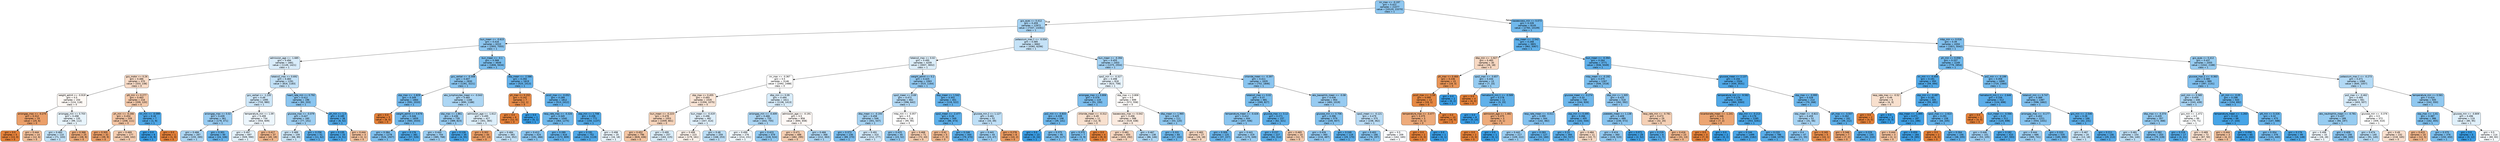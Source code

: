 digraph Tree {
node [shape=box, style="filled, rounded", color="black", fontname="helvetica"] ;
edge [fontname="helvetica"] ;
0 [label="inr_max <= -0.197\ngini = 0.422\nsamples = 21077\nvalue = [10120, 23370]\nclass = 1", fillcolor="#8fc7f0"] ;
1 [label="gcs_eyes <= 0.412\ngini = 0.459\nsamples = 12972\nvalue = [7337, 13261]\nclass = 1", fillcolor="#a7d3f3"] ;
0 -> 1 [labeldistance=2.5, labelangle=45, headlabel="True"] ;
2 [label="bun_mean <= -0.615\ngini = 0.416\nsamples = 6310\nvalue = [2955, 7055]\nclass = 1", fillcolor="#8cc6f0"] ;
1 -> 2 ;
3 [label="admission_age <= -1.685\ngini = 0.494\nsamples = 1661\nvalue = [1149, 1421]\nclass = 1", fillcolor="#d9ecfa"] ;
2 -> 3 ;
4 [label="gcs_motor <= 0.26\ngini = 0.486\nsamples = 370\nvalue = [333, 238]\nclass = 0", fillcolor="#f8dbc7"] ;
3 -> 4 ;
5 [label="weight_admit <= -0.919\ngini = 0.5\nsamples = 154\nvalue = [124, 118]\nclass = 0", fillcolor="#fef9f5"] ;
4 -> 5 ;
6 [label="aniongap_max <= -0.275\ngini = 0.312\nsamples = 19\nvalue = [25, 6]\nclass = 0", fillcolor="#eb9f69"] ;
5 -> 6 ;
7 [label="gini = 0.0\nsamples = 5\nvalue = [13, 0]\nclass = 0", fillcolor="#e58139"] ;
6 -> 7 ;
8 [label="gini = 0.444\nsamples = 14\nvalue = [12, 6]\nclass = 0", fillcolor="#f2c09c"] ;
6 -> 8 ;
9 [label="aniongap_min <= 0.703\ngini = 0.498\nsamples = 135\nvalue = [99, 112]\nclass = 1", fillcolor="#e8f4fc"] ;
5 -> 9 ;
10 [label="gini = 0.483\nsamples = 110\nvalue = [71, 103]\nclass = 1", fillcolor="#c1e1f7"] ;
9 -> 10 ;
11 [label="gini = 0.368\nsamples = 25\nvalue = [28, 9]\nclass = 0", fillcolor="#edaa79"] ;
9 -> 11 ;
12 [label="ptt_min <= 0.277\ngini = 0.463\nsamples = 216\nvalue = [209, 120]\nclass = 0", fillcolor="#f4c9ab"] ;
4 -> 12 ;
13 [label="ph_min <= -0.266\ngini = 0.454\nsamples = 209\nvalue = [208, 111]\nclass = 0", fillcolor="#f3c4a3"] ;
12 -> 13 ;
14 [label="gini = 0.305\nsamples = 32\nvalue = [39, 9]\nclass = 0", fillcolor="#eb9e67"] ;
13 -> 14 ;
15 [label="gini = 0.469\nsamples = 177\nvalue = [169, 102]\nclass = 0", fillcolor="#f5cdb1"] ;
13 -> 15 ;
16 [label="inr_min <= -0.099\ngini = 0.18\nsamples = 7\nvalue = [1, 9]\nclass = 1", fillcolor="#4fa8e8"] ;
12 -> 16 ;
17 [label="gini = 0.0\nsamples = 6\nvalue = [0, 9]\nclass = 1", fillcolor="#399de5"] ;
16 -> 17 ;
18 [label="gini = 0.0\nsamples = 1\nvalue = [1, 0]\nclass = 0", fillcolor="#e58139"] ;
16 -> 18 ;
19 [label="totalco2_max <= 0.692\ngini = 0.483\nsamples = 1291\nvalue = [816, 1183]\nclass = 1", fillcolor="#c2e1f7"] ;
3 -> 19 ;
20 [label="gcs_verbal <= -1.235\ngini = 0.49\nsamples = 1095\nvalue = [733, 980]\nclass = 1", fillcolor="#cde6f8"] ;
19 -> 20 ;
21 [label="aniongap_max <= 0.02\ngini = 0.439\nsamples = 361\nvalue = [179, 371]\nclass = 1", fillcolor="#99ccf2"] ;
20 -> 21 ;
22 [label="gini = 0.466\nsamples = 267\nvalue = [155, 265]\nclass = 1", fillcolor="#add6f4"] ;
21 -> 22 ;
23 [label="gini = 0.301\nsamples = 94\nvalue = [24, 106]\nclass = 1", fillcolor="#66b3eb"] ;
21 -> 23 ;
24 [label="temperature_min <= 1.09\ngini = 0.499\nsamples = 734\nvalue = [554, 609]\nclass = 1", fillcolor="#edf6fd"] ;
20 -> 24 ;
25 [label="gini = 0.497\nsamples = 697\nvalue = [509, 590]\nclass = 1", fillcolor="#e4f2fb"] ;
24 -> 25 ;
26 [label="gini = 0.417\nsamples = 37\nvalue = [45, 19]\nclass = 0", fillcolor="#f0b68d"] ;
24 -> 26 ;
27 [label="heart_rate_min <= 0.792\ngini = 0.412\nsamples = 196\nvalue = [83, 203]\nclass = 1", fillcolor="#8ac5f0"] ;
19 -> 27 ;
28 [label="glucose_max <= -0.079\ngini = 0.447\nsamples = 160\nvalue = [77, 151]\nclass = 1", fillcolor="#9ecff2"] ;
27 -> 28 ;
29 [label="gini = 0.489\nsamples = 109\nvalue = [66, 89]\nclass = 1", fillcolor="#cce6f8"] ;
28 -> 29 ;
30 [label="gini = 0.256\nsamples = 51\nvalue = [11, 62]\nclass = 1", fillcolor="#5caeea"] ;
28 -> 30 ;
31 [label="ph_min <= 1.3\ngini = 0.185\nsamples = 36\nvalue = [6, 52]\nclass = 1", fillcolor="#50a8e8"] ;
27 -> 31 ;
32 [label="gini = 0.135\nsamples = 33\nvalue = [4, 51]\nclass = 1", fillcolor="#49a5e7"] ;
31 -> 32 ;
33 [label="gini = 0.444\nsamples = 3\nvalue = [2, 1]\nclass = 0", fillcolor="#f2c09c"] ;
31 -> 33 ;
34 [label="bun_mean <= -0.1\ngini = 0.368\nsamples = 4649\nvalue = [1806, 5634]\nclass = 1", fillcolor="#78bced"] ;
2 -> 34 ;
35 [label="gcs_verbal <= -0.308\ngini = 0.407\nsamples = 2830\nvalue = [1281, 3221]\nclass = 1", fillcolor="#88c4ef"] ;
34 -> 35 ;
36 [label="sbp_max <= -1.829\ngini = 0.349\nsamples = 1664\nvalue = [591, 2033]\nclass = 1", fillcolor="#73b9ed"] ;
35 -> 36 ;
37 [label="gini = 0.0\nsamples = 5\nvalue = [8, 0]\nclass = 0", fillcolor="#e58139"] ;
36 -> 37 ;
38 [label="weight_admit <= 0.676\ngini = 0.346\nsamples = 1659\nvalue = [583, 2033]\nclass = 1", fillcolor="#72b9ec"] ;
36 -> 38 ;
39 [label="gini = 0.384\nsamples = 1278\nvalue = [526, 1507]\nclass = 1", fillcolor="#7ebfee"] ;
38 -> 39 ;
40 [label="gini = 0.176\nsamples = 381\nvalue = [57, 526]\nclass = 1", fillcolor="#4ea8e8"] ;
38 -> 40 ;
41 [label="abs_lymphocytes_mean <= -0.043\ngini = 0.465\nsamples = 1166\nvalue = [690, 1188]\nclass = 1", fillcolor="#acd6f4"] ;
35 -> 41 ;
42 [label="sbp_max <= 1.861\ngini = 0.436\nsamples = 739\nvalue = [389, 823]\nclass = 1", fillcolor="#97cbf1"] ;
41 -> 42 ;
43 [label="gini = 0.445\nsamples = 704\nvalue = [385, 768]\nclass = 1", fillcolor="#9ccef2"] ;
42 -> 43 ;
44 [label="gini = 0.126\nsamples = 35\nvalue = [4, 55]\nclass = 1", fillcolor="#47a4e7"] ;
42 -> 44 ;
45 [label="admission_age <= -1.612\ngini = 0.495\nsamples = 427\nvalue = [301, 365]\nclass = 1", fillcolor="#dceefa"] ;
41 -> 45 ;
46 [label="gini = 0.302\nsamples = 44\nvalue = [57, 13]\nclass = 0", fillcolor="#eb9e66"] ;
45 -> 46 ;
47 [label="gini = 0.484\nsamples = 383\nvalue = [244, 352]\nclass = 1", fillcolor="#c2e1f7"] ;
45 -> 47 ;
48 [label="sbp_mean <= -2.586\ngini = 0.294\nsamples = 1819\nvalue = [525, 2413]\nclass = 1", fillcolor="#64b2eb"] ;
34 -> 48 ;
49 [label="ph_max <= 0.152\ngini = 0.142\nsamples = 7\nvalue = [12, 1]\nclass = 0", fillcolor="#e78c49"] ;
48 -> 49 ;
50 [label="gini = 0.0\nsamples = 6\nvalue = [12, 0]\nclass = 0", fillcolor="#e58139"] ;
49 -> 50 ;
51 [label="gini = 0.0\nsamples = 1\nvalue = [0, 1]\nclass = 1", fillcolor="#399de5"] ;
49 -> 51 ;
52 [label="pco2_max <= -0.052\ngini = 0.289\nsamples = 1812\nvalue = [513, 2412]\nclass = 1", fillcolor="#63b2eb"] ;
48 -> 52 ;
53 [label="resp_rate_max <= -0.326\ngini = 0.345\nsamples = 1040\nvalue = [363, 1275]\nclass = 1", fillcolor="#71b9ec"] ;
52 -> 53 ;
54 [label="gini = 0.412\nsamples = 424\nvalue = [191, 466]\nclass = 1", fillcolor="#8ac5f0"] ;
53 -> 54 ;
55 [label="gini = 0.289\nsamples = 616\nvalue = [172, 809]\nclass = 1", fillcolor="#63b2eb"] ;
53 -> 55 ;
56 [label="sbp_min <= 1.708\ngini = 0.206\nsamples = 772\nvalue = [150, 1137]\nclass = 1", fillcolor="#53aae8"] ;
52 -> 56 ;
57 [label="gini = 0.191\nsamples = 752\nvalue = [134, 1119]\nclass = 1", fillcolor="#51a9e8"] ;
56 -> 57 ;
58 [label="gini = 0.498\nsamples = 20\nvalue = [16, 18]\nclass = 1", fillcolor="#e9f4fc"] ;
56 -> 58 ;
59 [label="potassium_max.1 <= -0.034\ngini = 0.485\nsamples = 6662\nvalue = [4382, 6206]\nclass = 1", fillcolor="#c5e2f7"] ;
1 -> 59 ;
60 [label="totalco2_max <= 0.02\ngini = 0.495\nsamples = 4209\nvalue = [3007, 3652]\nclass = 1", fillcolor="#dceefa"] ;
59 -> 60 ;
61 [label="inr_max <= -0.367\ngini = 0.5\nsamples = 3146\nvalue = [2492, 2488]\nclass = 0", fillcolor="#ffffff"] ;
60 -> 61 ;
62 [label="sbp_max <= 0.455\ngini = 0.493\nsamples = 1535\nvalue = [1356, 1075]\nclass = 0", fillcolor="#fae5d6"] ;
61 -> 62 ;
63 [label="bun_mean <= -0.223\ngini = 0.478\nsamples = 1053\nvalue = [1009, 661]\nclass = 0", fillcolor="#f6d4bb"] ;
62 -> 63 ;
64 [label="gini = 0.452\nsamples = 796\nvalue = [826, 436]\nclass = 0", fillcolor="#f3c4a2"] ;
63 -> 64 ;
65 [label="gini = 0.495\nsamples = 257\nvalue = [183, 225]\nclass = 1", fillcolor="#daedfa"] ;
63 -> 65 ;
66 [label="bun_mean <= -0.419\ngini = 0.496\nsamples = 482\nvalue = [347, 414]\nclass = 1", fillcolor="#dfeffb"] ;
62 -> 66 ;
67 [label="gini = 0.499\nsamples = 223\nvalue = [179, 161]\nclass = 0", fillcolor="#fcf2eb"] ;
66 -> 67 ;
68 [label="gini = 0.48\nsamples = 259\nvalue = [168, 253]\nclass = 1", fillcolor="#bcdef6"] ;
66 -> 68 ;
69 [label="dbp_min <= 0.09\ngini = 0.494\nsamples = 1611\nvalue = [1136, 1413]\nclass = 1", fillcolor="#d8ecfa"] ;
61 -> 69 ;
70 [label="aniongap_min <= -0.409\ngini = 0.466\nsamples = 755\nvalue = [442, 755]\nclass = 1", fillcolor="#add6f4"] ;
69 -> 70 ;
71 [label="gini = 0.499\nsamples = 276\nvalue = [214, 231]\nclass = 1", fillcolor="#f0f8fd"] ;
70 -> 71 ;
72 [label="gini = 0.423\nsamples = 479\nvalue = [228, 524]\nclass = 1", fillcolor="#8fc8f0"] ;
70 -> 72 ;
73 [label="admission_age <= -0.191\ngini = 0.5\nsamples = 856\nvalue = [694, 658]\nclass = 0", fillcolor="#fef8f5"] ;
69 -> 73 ;
74 [label="gini = 0.471\nsamples = 488\nvalue = [482, 295]\nclass = 0", fillcolor="#f5ceb2"] ;
73 -> 74 ;
75 [label="gini = 0.466\nsamples = 368\nvalue = [212, 363]\nclass = 1", fillcolor="#add6f4"] ;
73 -> 75 ;
76 [label="weight_admit <= 0.2\ngini = 0.425\nsamples = 1063\nvalue = [515, 1164]\nclass = 1", fillcolor="#91c8f1"] ;
60 -> 76 ;
77 [label="spo2_mean <= 0.69\ngini = 0.472\nsamples = 662\nvalue = [396, 642]\nclass = 1", fillcolor="#b3d9f5"] ;
76 -> 77 ;
78 [label="dbp_mean <= -0.193\ngini = 0.458\nsamples = 546\nvalue = [301, 547]\nclass = 1", fillcolor="#a6d3f3"] ;
77 -> 78 ;
79 [label="gini = 0.373\nsamples = 236\nvalue = [89, 270]\nclass = 1", fillcolor="#7abdee"] ;
78 -> 79 ;
80 [label="gini = 0.491\nsamples = 310\nvalue = [212, 277]\nclass = 1", fillcolor="#d1e8f9"] ;
78 -> 80 ;
81 [label="mbp_min <= -0.057\ngini = 0.5\nsamples = 116\nvalue = [95, 95]\nclass = 0", fillcolor="#ffffff"] ;
77 -> 81 ;
82 [label="gini = 0.425\nsamples = 45\nvalue = [23, 52]\nclass = 1", fillcolor="#91c8f0"] ;
81 -> 82 ;
83 [label="gini = 0.468\nsamples = 71\nvalue = [72, 43]\nclass = 0", fillcolor="#f5ccaf"] ;
81 -> 83 ;
84 [label="dbp_mean <= 1.542\ngini = 0.302\nsamples = 401\nvalue = [119, 522]\nclass = 1", fillcolor="#66b3eb"] ;
76 -> 84 ;
85 [label="spo2_mean <= -2.477\ngini = 0.26\nsamples = 349\nvalue = [86, 473]\nclass = 1", fillcolor="#5dafea"] ;
84 -> 85 ;
86 [label="gini = 0.42\nsamples = 5\nvalue = [7, 3]\nclass = 0", fillcolor="#f0b78e"] ;
85 -> 86 ;
87 [label="gini = 0.246\nsamples = 344\nvalue = [79, 470]\nclass = 1", fillcolor="#5aade9"] ;
85 -> 87 ;
88 [label="glucose_min.2 <= 1.127\ngini = 0.481\nsamples = 52\nvalue = [33, 49]\nclass = 1", fillcolor="#bedff7"] ;
84 -> 88 ;
89 [label="gini = 0.441\nsamples = 44\nvalue = [23, 47]\nclass = 1", fillcolor="#9acdf2"] ;
88 -> 89 ;
90 [label="gini = 0.278\nsamples = 8\nvalue = [10, 2]\nclass = 0", fillcolor="#ea9a61"] ;
88 -> 90 ;
91 [label="bun_mean <= -0.394\ngini = 0.455\nsamples = 2453\nvalue = [1375, 2554]\nclass = 1", fillcolor="#a4d2f3"] ;
59 -> 91 ;
92 [label="spo2_min <= -0.327\ngini = 0.498\nsamples = 818\nvalue = [623, 708]\nclass = 1", fillcolor="#e7f3fc"] ;
91 -> 92 ;
93 [label="aniongap_max <= 0.806\ngini = 0.379\nsamples = 119\nvalue = [51, 150]\nclass = 1", fillcolor="#7cbeee"] ;
92 -> 93 ;
94 [label="po2_min <= -0.833\ngini = 0.339\nsamples = 108\nvalue = [39, 141]\nclass = 1", fillcolor="#70b8ec"] ;
93 -> 94 ;
95 [label="gini = 0.0\nsamples = 13\nvalue = [0, 24]\nclass = 1", fillcolor="#399de5"] ;
94 -> 95 ;
96 [label="gini = 0.375\nsamples = 95\nvalue = [39, 117]\nclass = 1", fillcolor="#7bbeee"] ;
94 -> 96 ;
97 [label="chloride_mean <= -0.312\ngini = 0.49\nsamples = 11\nvalue = [12, 9]\nclass = 0", fillcolor="#f8e0ce"] ;
93 -> 97 ;
98 [label="gini = 0.375\nsamples = 7\nvalue = [3, 9]\nclass = 1", fillcolor="#7bbeee"] ;
97 -> 98 ;
99 [label="gini = 0.0\nsamples = 4\nvalue = [9, 0]\nclass = 0", fillcolor="#e58139"] ;
97 -> 99 ;
100 [label="sbp_max <= 0.806\ngini = 0.5\nsamples = 699\nvalue = [572, 558]\nclass = 0", fillcolor="#fefcfa"] ;
92 -> 100 ;
101 [label="baseexcess_max <= 0.042\ngini = 0.496\nsamples = 588\nvalue = [519, 438]\nclass = 0", fillcolor="#fbebe0"] ;
100 -> 101 ;
102 [label="gini = 0.481\nsamples = 450\nvalue = [433, 292]\nclass = 0", fillcolor="#f7d6bf"] ;
101 -> 102 ;
103 [label="gini = 0.467\nsamples = 138\nvalue = [86, 146]\nclass = 1", fillcolor="#aed7f4"] ;
101 -> 103 ;
104 [label="dbp_mean <= 1.965\ngini = 0.425\nsamples = 111\nvalue = [53, 120]\nclass = 1", fillcolor="#90c8f0"] ;
100 -> 104 ;
105 [label="gini = 0.331\nsamples = 84\nvalue = [27, 102]\nclass = 1", fillcolor="#6db7ec"] ;
104 -> 105 ;
106 [label="gini = 0.483\nsamples = 27\nvalue = [26, 18]\nclass = 0", fillcolor="#f7d8c2"] ;
104 -> 106 ;
107 [label="chloride_mean <= -0.397\ngini = 0.411\nsamples = 1635\nvalue = [752, 1846]\nclass = 1", fillcolor="#8ac5f0"] ;
91 -> 107 ;
108 [label="totalco2_max <= 0.02\ngini = 0.37\nsamples = 681\nvalue = [269, 827]\nclass = 1", fillcolor="#79bded"] ;
107 -> 108 ;
109 [label="temperature_mean <= -0.426\ngini = 0.412\nsamples = 444\nvalue = [207, 506]\nclass = 1", fillcolor="#8ac5f0"] ;
108 -> 109 ;
110 [label="gini = 0.309\nsamples = 125\nvalue = [37, 157]\nclass = 1", fillcolor="#68b4eb"] ;
109 -> 110 ;
111 [label="gini = 0.441\nsamples = 319\nvalue = [170, 349]\nclass = 1", fillcolor="#99cdf2"] ;
109 -> 111 ;
112 [label="glucose_max <= 3.12\ngini = 0.271\nsamples = 237\nvalue = [62, 321]\nclass = 1", fillcolor="#5fb0ea"] ;
108 -> 112 ;
113 [label="gini = 0.237\nsamples = 227\nvalue = [50, 314]\nclass = 1", fillcolor="#59ade9"] ;
112 -> 113 ;
114 [label="gini = 0.465\nsamples = 10\nvalue = [12, 7]\nclass = 0", fillcolor="#f4caac"] ;
112 -> 114 ;
115 [label="abs_basophils_mean <= -0.08\ngini = 0.436\nsamples = 954\nvalue = [483, 1019]\nclass = 1", fillcolor="#97cbf1"] ;
107 -> 115 ;
116 [label="glucose_min <= 0.706\ngini = 0.396\nsamples = 579\nvalue = [245, 657]\nclass = 1", fillcolor="#83c2ef"] ;
115 -> 116 ;
117 [label="gini = 0.426\nsamples = 460\nvalue = [216, 487]\nclass = 1", fillcolor="#91c8f1"] ;
116 -> 117 ;
118 [label="gini = 0.249\nsamples = 119\nvalue = [29, 170]\nclass = 1", fillcolor="#5baee9"] ;
116 -> 118 ;
119 [label="spo2_mean <= -0.121\ngini = 0.479\nsamples = 375\nvalue = [238, 362]\nclass = 1", fillcolor="#bbddf6"] ;
115 -> 119 ;
120 [label="gini = 0.402\nsamples = 166\nvalue = [76, 197]\nclass = 1", fillcolor="#85c3ef"] ;
119 -> 120 ;
121 [label="gini = 0.5\nsamples = 209\nvalue = [162, 165]\nclass = 1", fillcolor="#fbfdff"] ;
119 -> 121 ;
122 [label="baseexcess_min <= 0.073\ngini = 0.339\nsamples = 8105\nvalue = [2783, 10109]\nclass = 1", fillcolor="#70b8ec"] ;
0 -> 122 [labeldistance=2.5, labelangle=-45, headlabel="False"] ;
123 [label="sbp_mean <= -2.542\ngini = 0.268\nsamples = 3801\nvalue = [962, 5067]\nclass = 1", fillcolor="#5fb0ea"] ;
122 -> 123 ;
124 [label="dbp_min <= -1.927\ngini = 0.483\nsamples = 30\nvalue = [26, 18]\nclass = 0", fillcolor="#f7d8c2"] ;
123 -> 124 ;
125 [label="ph_max <= 0.464\ngini = 0.236\nsamples = 15\nvalue = [19, 3]\nclass = 0", fillcolor="#e99558"] ;
124 -> 125 ;
126 [label="pco2_max <= -1.59\ngini = 0.095\nsamples = 13\nvalue = [19, 1]\nclass = 0", fillcolor="#e68843"] ;
125 -> 126 ;
127 [label="temperature_max <= -3.477\ngini = 0.375\nsamples = 3\nvalue = [3, 1]\nclass = 0", fillcolor="#eeab7b"] ;
126 -> 127 ;
128 [label="gini = 0.0\nsamples = 2\nvalue = [3, 0]\nclass = 0", fillcolor="#e58139"] ;
127 -> 128 ;
129 [label="gini = 0.0\nsamples = 1\nvalue = [0, 1]\nclass = 1", fillcolor="#399de5"] ;
127 -> 129 ;
130 [label="gini = 0.0\nsamples = 10\nvalue = [16, 0]\nclass = 0", fillcolor="#e58139"] ;
126 -> 130 ;
131 [label="gini = 0.0\nsamples = 2\nvalue = [0, 2]\nclass = 1", fillcolor="#399de5"] ;
125 -> 131 ;
132 [label="spo2_max <= -3.657\ngini = 0.434\nsamples = 15\nvalue = [7, 15]\nclass = 1", fillcolor="#95cbf1"] ;
124 -> 132 ;
133 [label="gini = 0.0\nsamples = 4\nvalue = [4, 0]\nclass = 0", fillcolor="#e58139"] ;
132 -> 133 ;
134 [label="hematocrit_min.1 <= -0.589\ngini = 0.278\nsamples = 11\nvalue = [3, 15]\nclass = 1", fillcolor="#61b1ea"] ;
132 -> 134 ;
135 [label="gini = 0.0\nsamples = 8\nvalue = [0, 14]\nclass = 1", fillcolor="#399de5"] ;
134 -> 135 ;
136 [label="admission_age <= 1.482\ngini = 0.375\nsamples = 3\nvalue = [3, 1]\nclass = 0", fillcolor="#eeab7b"] ;
134 -> 136 ;
137 [label="gini = 0.0\nsamples = 2\nvalue = [3, 0]\nclass = 0", fillcolor="#e58139"] ;
136 -> 137 ;
138 [label="gini = 0.0\nsamples = 1\nvalue = [0, 1]\nclass = 1", fillcolor="#399de5"] ;
136 -> 138 ;
139 [label="bun_mean <= -0.394\ngini = 0.264\nsamples = 3771\nvalue = [936, 5049]\nclass = 1", fillcolor="#5eafea"] ;
123 -> 139 ;
140 [label="mbp_mean <= -0.192\ngini = 0.375\nsamples = 1267\nvalue = [506, 1518]\nclass = 1", fillcolor="#7bbeee"] ;
139 -> 140 ;
141 [label="glucose_mean <= -0.274\ngini = 0.33\nsamples = 749\nvalue = [244, 926]\nclass = 1", fillcolor="#6db7ec"] ;
140 -> 141 ;
142 [label="resp_rate_mean <= -0.011\ngini = 0.395\nsamples = 344\nvalue = [142, 382]\nclass = 1", fillcolor="#83c1ef"] ;
141 -> 142 ;
143 [label="gini = 0.442\nsamples = 217\nvalue = [109, 222]\nclass = 1", fillcolor="#9acdf2"] ;
142 -> 143 ;
144 [label="gini = 0.283\nsamples = 127\nvalue = [33, 160]\nclass = 1", fillcolor="#62b1ea"] ;
142 -> 144 ;
145 [label="sbp_min <= 0.495\ngini = 0.266\nsamples = 405\nvalue = [102, 544]\nclass = 1", fillcolor="#5eafea"] ;
141 -> 145 ;
146 [label="gini = 0.25\nsamples = 394\nvalue = [92, 537]\nclass = 1", fillcolor="#5baee9"] ;
145 -> 146 ;
147 [label="gini = 0.484\nsamples = 11\nvalue = [10, 7]\nclass = 0", fillcolor="#f7d9c4"] ;
145 -> 147 ;
148 [label="dbp_min <= 1.305\ngini = 0.425\nsamples = 518\nvalue = [262, 592]\nclass = 1", fillcolor="#91c8f1"] ;
140 -> 148 ;
149 [label="platelets_mean <= 1.138\ngini = 0.409\nsamples = 489\nvalue = [230, 572]\nclass = 1", fillcolor="#89c4ef"] ;
148 -> 149 ;
150 [label="gini = 0.424\nsamples = 460\nvalue = [228, 520]\nclass = 1", fillcolor="#90c8f0"] ;
149 -> 150 ;
151 [label="gini = 0.071\nsamples = 29\nvalue = [2, 52]\nclass = 1", fillcolor="#41a1e6"] ;
149 -> 151 ;
152 [label="resp_rate_min <= -0.781\ngini = 0.473\nsamples = 29\nvalue = [32, 20]\nclass = 0", fillcolor="#f5d0b5"] ;
148 -> 152 ;
153 [label="gini = 0.219\nsamples = 6\nvalue = [1, 7]\nclass = 1", fillcolor="#55abe9"] ;
152 -> 153 ;
154 [label="gini = 0.416\nsamples = 23\nvalue = [31, 13]\nclass = 0", fillcolor="#f0b68c"] ;
152 -> 154 ;
155 [label="glucose_mean <= 2.137\ngini = 0.194\nsamples = 2504\nvalue = [430, 3531]\nclass = 1", fillcolor="#51a9e8"] ;
139 -> 155 ;
156 [label="temperature_min <= -9.582\ngini = 0.179\nsamples = 2290\nvalue = [360, 3263]\nclass = 1", fillcolor="#4fa8e8"] ;
155 -> 156 ;
157 [label="bicarbonate_mean <= -1.241\ngini = 0.346\nsamples = 5\nvalue = [7, 2]\nclass = 0", fillcolor="#eca572"] ;
156 -> 157 ;
158 [label="gini = 0.0\nsamples = 3\nvalue = [7, 0]\nclass = 0", fillcolor="#e58139"] ;
157 -> 158 ;
159 [label="gini = 0.0\nsamples = 2\nvalue = [0, 2]\nclass = 1", fillcolor="#399de5"] ;
157 -> 159 ;
160 [label="sbp_min <= -0.213\ngini = 0.176\nsamples = 2285\nvalue = [353, 3261]\nclass = 1", fillcolor="#4ea8e8"] ;
156 -> 160 ;
161 [label="gini = 0.144\nsamples = 1499\nvalue = [185, 2182]\nclass = 1", fillcolor="#4aa5e7"] ;
160 -> 161 ;
162 [label="gini = 0.233\nsamples = 786\nvalue = [168, 1079]\nclass = 1", fillcolor="#58ace9"] ;
160 -> 162 ;
163 [label="sbp_max <= -0.995\ngini = 0.328\nsamples = 214\nvalue = [70, 268]\nclass = 1", fillcolor="#6db7ec"] ;
155 -> 163 ;
164 [label="sbp_mean <= -0.822\ngini = 0.459\nsamples = 52\nvalue = [31, 56]\nclass = 1", fillcolor="#a7d3f3"] ;
163 -> 164 ;
165 [label="gini = 0.4\nsamples = 47\nvalue = [21, 55]\nclass = 1", fillcolor="#85c2ef"] ;
164 -> 165 ;
166 [label="gini = 0.165\nsamples = 5\nvalue = [10, 1]\nclass = 0", fillcolor="#e88e4d"] ;
164 -> 166 ;
167 [label="ph_max <= -3.507\ngini = 0.262\nsamples = 162\nvalue = [39, 212]\nclass = 1", fillcolor="#5dafea"] ;
163 -> 167 ;
168 [label="gini = 0.346\nsamples = 7\nvalue = [7, 2]\nclass = 0", fillcolor="#eca572"] ;
167 -> 168 ;
169 [label="gini = 0.229\nsamples = 155\nvalue = [32, 210]\nclass = 1", fillcolor="#57ace9"] ;
167 -> 169 ;
170 [label="mbp_min <= 0.016\ngini = 0.39\nsamples = 4304\nvalue = [1821, 5042]\nclass = 1", fillcolor="#81c0ee"] ;
122 -> 170 ;
171 [label="ph_min <= 0.058\ngini = 0.337\nsamples = 2249\nvalue = [779, 2854]\nclass = 1", fillcolor="#6fb8ec"] ;
170 -> 171 ;
172 [label="inr_min <= -0.454\ngini = 0.191\nsamples = 350\nvalue = [59, 494]\nclass = 1", fillcolor="#51a9e8"] ;
171 -> 172 ;
173 [label="resp_rate_max <= -0.52\ngini = 0.49\nsamples = 5\nvalue = [4, 3]\nclass = 0", fillcolor="#f8e0ce"] ;
172 -> 173 ;
174 [label="gini = 0.0\nsamples = 2\nvalue = [4, 0]\nclass = 0", fillcolor="#e58139"] ;
173 -> 174 ;
175 [label="gini = 0.0\nsamples = 3\nvalue = [0, 3]\nclass = 1", fillcolor="#399de5"] ;
173 -> 175 ;
176 [label="sbp_min <= -0.487\ngini = 0.181\nsamples = 345\nvalue = [55, 491]\nclass = 1", fillcolor="#4fa8e8"] ;
172 -> 176 ;
177 [label="sbp_mean <= -1.895\ngini = 0.071\nsamples = 187\nvalue = [11, 286]\nclass = 1", fillcolor="#41a1e6"] ;
176 -> 177 ;
178 [label="gini = 0.444\nsamples = 3\nvalue = [2, 1]\nclass = 0", fillcolor="#f2c09c"] ;
177 -> 178 ;
179 [label="gini = 0.059\nsamples = 184\nvalue = [9, 285]\nclass = 1", fillcolor="#3fa0e6"] ;
177 -> 179 ;
180 [label="spo2_max <= -2.923\ngini = 0.291\nsamples = 158\nvalue = [44, 205]\nclass = 1", fillcolor="#63b2eb"] ;
176 -> 180 ;
181 [label="gini = 0.0\nsamples = 2\nvalue = [6, 0]\nclass = 0", fillcolor="#e58139"] ;
180 -> 181 ;
182 [label="gini = 0.264\nsamples = 156\nvalue = [38, 205]\nclass = 1", fillcolor="#5eafea"] ;
180 -> 182 ;
183 [label="po2_min <= -0.199\ngini = 0.358\nsamples = 1899\nvalue = [720, 2360]\nclass = 1", fillcolor="#75bbed"] ;
171 -> 183 ;
184 [label="hematocrit_min.1 <= -2.646\ngini = 0.256\nsamples = 512\nvalue = [124, 698]\nclass = 1", fillcolor="#5caeea"] ;
183 -> 184 ;
185 [label="gini = 0.0\nsamples = 1\nvalue = [4, 0]\nclass = 0", fillcolor="#e58139"] ;
184 -> 185 ;
186 [label="bun_mean <= -0.566\ngini = 0.25\nsamples = 511\nvalue = [120, 698]\nclass = 1", fillcolor="#5baee9"] ;
184 -> 186 ;
187 [label="gini = 0.446\nsamples = 101\nvalue = [53, 105]\nclass = 1", fillcolor="#9dcef2"] ;
186 -> 187 ;
188 [label="gini = 0.182\nsamples = 410\nvalue = [67, 593]\nclass = 1", fillcolor="#4fa8e8"] ;
186 -> 188 ;
189 [label="totalco2_min <= 0.747\ngini = 0.389\nsamples = 1387\nvalue = [596, 1662]\nclass = 1", fillcolor="#80c0ee"] ;
183 -> 189 ;
190 [label="aniongap_max <= -0.177\ngini = 0.402\nsamples = 1221\nvalue = [554, 1431]\nclass = 1", fillcolor="#86c3ef"] ;
189 -> 190 ;
191 [label="gini = 0.444\nsamples = 686\nvalue = [369, 741]\nclass = 1", fillcolor="#9ccef2"] ;
190 -> 191 ;
192 [label="gini = 0.333\nsamples = 535\nvalue = [185, 690]\nclass = 1", fillcolor="#6eb7ec"] ;
190 -> 192 ;
193 [label="gcs_min <= -2.546\ngini = 0.26\nsamples = 166\nvalue = [42, 231]\nclass = 1", fillcolor="#5dafea"] ;
189 -> 193 ;
194 [label="gini = 0.487\nsamples = 20\nvalue = [13, 18]\nclass = 1", fillcolor="#c8e4f8"] ;
193 -> 194 ;
195 [label="gini = 0.211\nsamples = 146\nvalue = [29, 213]\nclass = 1", fillcolor="#54aae9"] ;
193 -> 195 ;
196 [label="gcs_eyes <= 0.412\ngini = 0.437\nsamples = 2055\nvalue = [1042, 2188]\nclass = 1", fillcolor="#97ccf1"] ;
170 -> 196 ;
197 [label="glucose_max.2 <= -0.363\ngini = 0.385\nsamples = 989\nvalue = [397, 1131]\nclass = 1", fillcolor="#7fbfee"] ;
196 -> 197 ;
198 [label="po2_min <= 0.585\ngini = 0.459\nsamples = 446\nvalue = [243, 439]\nclass = 1", fillcolor="#a7d3f3"] ;
197 -> 198 ;
199 [label="dbp_max <= -0.374\ngini = 0.435\nsamples = 357\nvalue = [173, 368]\nclass = 1", fillcolor="#96cbf1"] ;
198 -> 199 ;
200 [label="gini = 0.481\nsamples = 154\nvalue = [94, 140]\nclass = 1", fillcolor="#bedff6"] ;
199 -> 200 ;
201 [label="gini = 0.382\nsamples = 203\nvalue = [79, 228]\nclass = 1", fillcolor="#7ebfee"] ;
199 -> 201 ;
202 [label="gcs_min <= -1.472\ngini = 0.5\nsamples = 89\nvalue = [70, 71]\nclass = 1", fillcolor="#fcfeff"] ;
198 -> 202 ;
203 [label="gini = 0.219\nsamples = 17\nvalue = [3, 21]\nclass = 1", fillcolor="#55abe9"] ;
202 -> 203 ;
204 [label="gini = 0.489\nsamples = 72\nvalue = [67, 50]\nclass = 0", fillcolor="#f8dfcd"] ;
202 -> 204 ;
205 [label="ph_min <= -0.05\ngini = 0.298\nsamples = 543\nvalue = [154, 692]\nclass = 1", fillcolor="#65b3eb"] ;
197 -> 205 ;
206 [label="temperature_mean <= -1.263\ngini = 0.118\nsamples = 68\nvalue = [7, 104]\nclass = 1", fillcolor="#46a4e7"] ;
205 -> 206 ;
207 [label="gini = 0.444\nsamples = 3\nvalue = [4, 2]\nclass = 0", fillcolor="#f2c09c"] ;
206 -> 207 ;
208 [label="gini = 0.056\nsamples = 65\nvalue = [3, 102]\nclass = 1", fillcolor="#3fa0e6"] ;
206 -> 208 ;
209 [label="ptt_min <= 0.326\ngini = 0.32\nsamples = 475\nvalue = [147, 588]\nclass = 1", fillcolor="#6ab6ec"] ;
205 -> 209 ;
210 [label="gini = 0.354\nsamples = 376\nvalue = [131, 440]\nclass = 1", fillcolor="#74baed"] ;
209 -> 210 ;
211 [label="gini = 0.176\nsamples = 99\nvalue = [16, 148]\nclass = 1", fillcolor="#4ea8e8"] ;
209 -> 211 ;
212 [label="potassium_max.1 <= -0.273\ngini = 0.471\nsamples = 1066\nvalue = [645, 1057]\nclass = 1", fillcolor="#b2d9f5"] ;
196 -> 212 ;
213 [label="po2_max <= -0.462\ngini = 0.493\nsamples = 561\nvalue = [403, 507]\nclass = 1", fillcolor="#d6ebfa"] ;
212 -> 213 ;
214 [label="abs_neutrophils_mean <= -0.781\ngini = 0.437\nsamples = 189\nvalue = [94, 197]\nclass = 1", fillcolor="#97ccf1"] ;
213 -> 214 ;
215 [label="gini = 0.499\nsamples = 33\nvalue = [26, 28]\nclass = 1", fillcolor="#f1f8fd"] ;
214 -> 215 ;
216 [label="gini = 0.409\nsamples = 156\nvalue = [68, 169]\nclass = 1", fillcolor="#89c4ef"] ;
214 -> 216 ;
217 [label="glucose_min <= -0.376\ngini = 0.5\nsamples = 372\nvalue = [309, 310]\nclass = 1", fillcolor="#feffff"] ;
213 -> 217 ;
218 [label="gini = 0.474\nsamples = 140\nvalue = [91, 145]\nclass = 1", fillcolor="#b5dbf5"] ;
217 -> 218 ;
219 [label="gini = 0.49\nsamples = 232\nvalue = [218, 165]\nclass = 0", fillcolor="#f9e0cf"] ;
217 -> 219 ;
220 [label="temperature_min <= 0.581\ngini = 0.424\nsamples = 505\nvalue = [242, 550]\nclass = 1", fillcolor="#90c8f0"] ;
212 -> 220 ;
221 [label="sbp_max <= -1.61\ngini = 0.387\nsamples = 386\nvalue = [162, 455]\nclass = 1", fillcolor="#7fc0ee"] ;
220 -> 221 ;
222 [label="gini = 0.415\nsamples = 10\nvalue = [12, 5]\nclass = 0", fillcolor="#f0b58b"] ;
221 -> 222 ;
223 [label="gini = 0.375\nsamples = 376\nvalue = [150, 450]\nclass = 1", fillcolor="#7bbeee"] ;
221 -> 223 ;
224 [label="glucose_min <= -0.809\ngini = 0.496\nsamples = 119\nvalue = [80, 95]\nclass = 1", fillcolor="#e0f0fb"] ;
220 -> 224 ;
225 [label="gini = 0.0\nsamples = 5\nvalue = [0, 12]\nclass = 1", fillcolor="#399de5"] ;
224 -> 225 ;
226 [label="gini = 0.5\nsamples = 114\nvalue = [80, 83]\nclass = 1", fillcolor="#f8fbfe"] ;
224 -> 226 ;
}